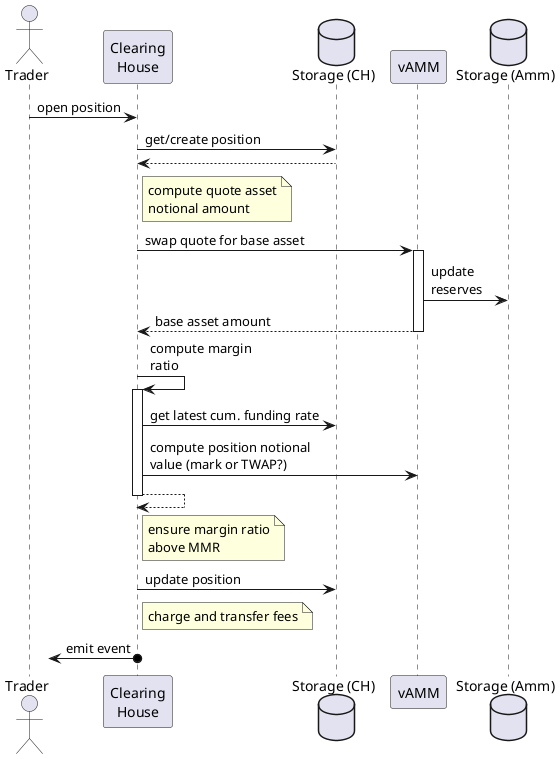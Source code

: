 @startuml open_position

actor Trader
participant "Clearing\nHouse" as ClearingHouse
database "Storage (CH)" as Storage
participant vAMM
database "Storage (Amm)" as AmmStorage

Trader -> ClearingHouse : open position

ClearingHouse -> Storage : get/create position
return

note right ClearingHouse: compute quote asset\nnotional amount

ClearingHouse -> vAMM ++ : swap quote for base asset
vAMM -> AmmStorage : update\nreserves
return base asset amount

ClearingHouse -> ClearingHouse  ++: compute margin\nratio

    ClearingHouse -> Storage: get latest cum. funding rate

    ClearingHouse -> vAMM : compute position notional\nvalue (mark or TWAP?)

return

note right ClearingHouse : ensure margin ratio\nabove MMR

ClearingHouse -> Storage : update position

note right ClearingHouse: charge and transfer fees

?<-o ClearingHouse : emit event
@enduml
